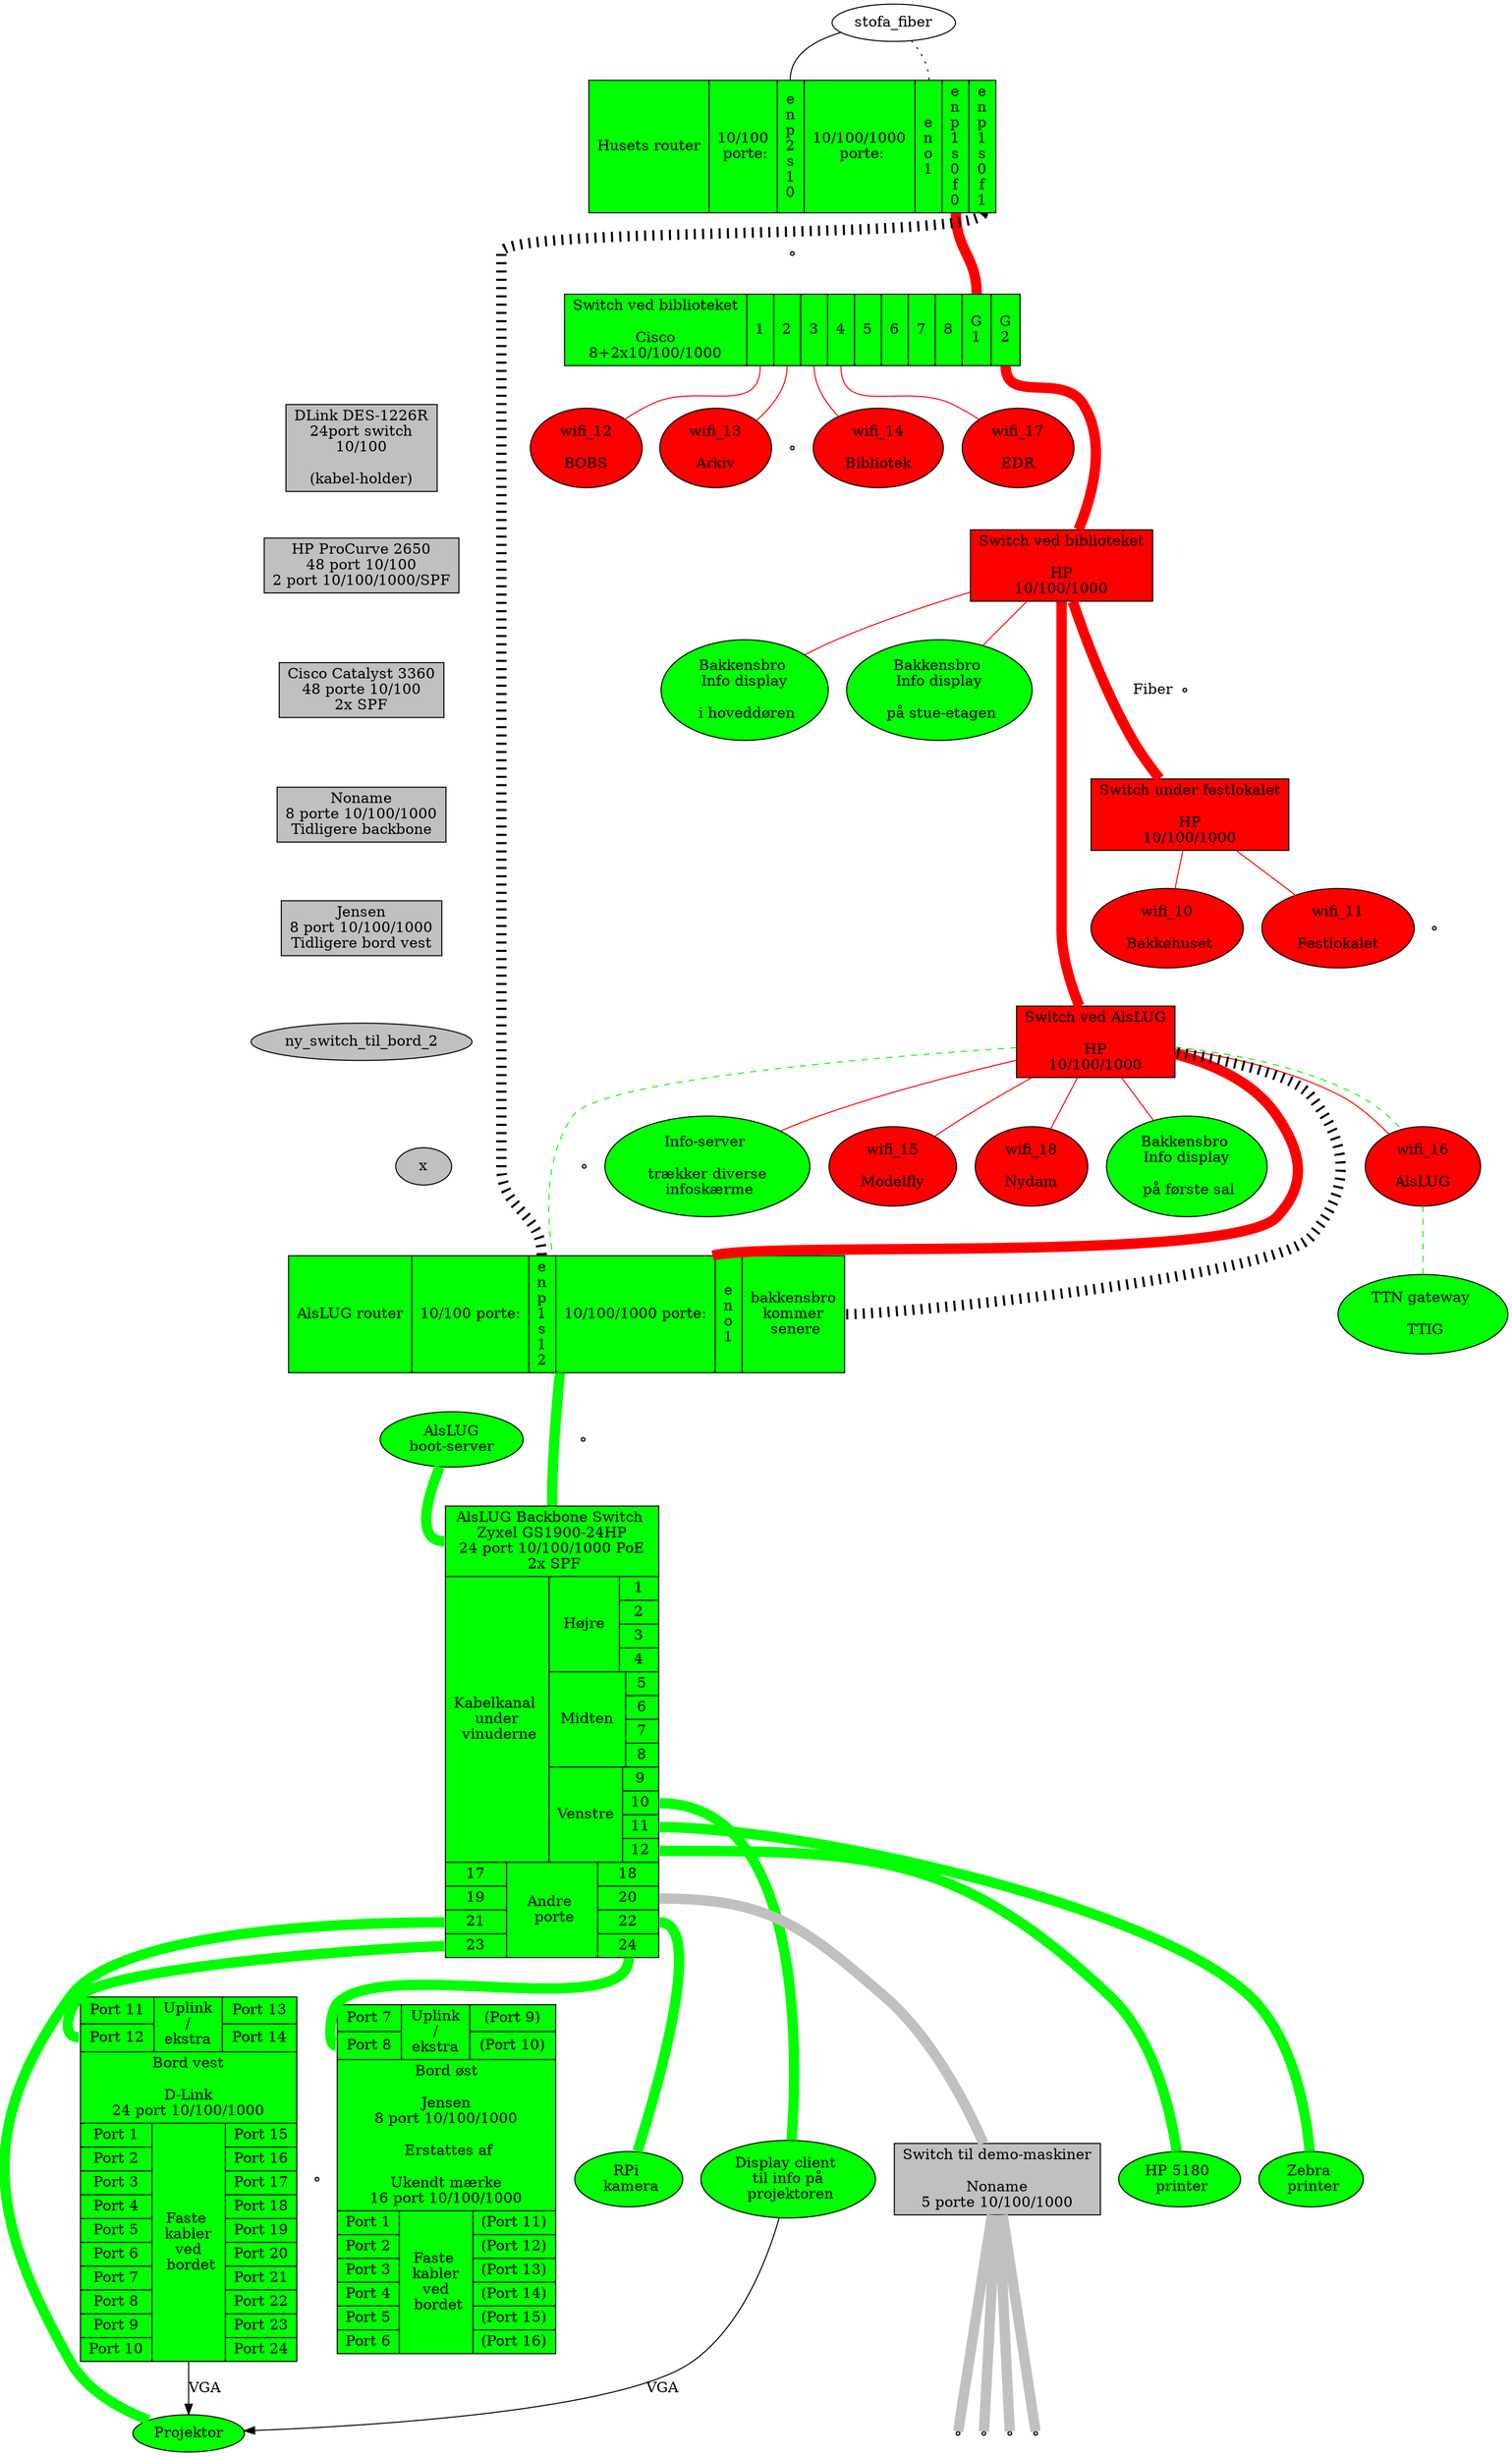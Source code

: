 digraph xxx {
  edge [ dir=none penwidth=100 ];

  node [ style=filled fillcolor=red ];
  husets_router [ fillcolor=green shape=record label="Husets router
					| 10/100\n porte:
					|<enp2s10> e\nn\np\n2\ns\n1\n0
					| 10/100/1000\n porte:
  					|<eno1> e\nn\no\n1
					|<enp1s0f0> e\nn\np\n1\ns\n0\nf\n0
					|<enp1s0f1> e\nn\np\n1\ns\n0\nf\n1
  					" ];
  cisco_switch [ fillcolor=green shape=record label="Switch ved biblioteket\n\nCisco\n8+2x10/100/1000
  					|<1> 1
  					|<2> 2
  					|<3> 3
  					|<4> 4
  					|<5> 5
  					|<6> 6
  					|<7> 7
  					|<8> 8
  					|<gi1> G\n1
  					|<gi2> G\n2
					" ];
  husets_switch_1 [ shape=box label="Switch ved biblioteket\n\nHP\n10/100/1000" ];
  husets_switch_2 [ shape=box label="Switch ved AlsLUG\n\nHP\n10/100/1000" ];
  festlokale_switch [ shape=box label="Switch under festlokalet\n\nHP\n10/100/1000" ];
  wifi_10 [ label=" wifi_10 \n\n Bakkehuset"                  ];
  wifi_11 [ label=" wifi_11 \n\n Festlokalet "                ];
  wifi_12 [ label=" wifi_12 \n\n BOBS "                       ];
  wifi_13 [ label=" wifi_13 \n\n Arkiv "                      ];
  wifi_14 [ label=" wifi_14 \n\n Bibliotek "                  ];
  wifi_15 [ label=" wifi_15 \n\n Modelfly "                   ];
  wifi_16 [ label=" wifi_16 \n\n AlsLUG "                     ];
  wifi_17 [ label=" wifi_17 \n\n EDR "                        ];
  wifi_18 [ label=" wifi_18 \n\n Nydam "                      ];
  
  node [ style=filled fillcolor=green ];
  AlsLUG_TTIG		[ label="TTN gateway \n\n TTIG"					];
  bakkensbro_info_doer	[ label="Bakkensbro \n Info display \n\n i hoveddøren"		];
  bakkensbro_info_stuen	[ label="Bakkensbro \n Info display \n\n på stue-etagen"	];
  bakkensbro_info_1_sal	[ label="Bakkensbro \n Info display \n\n på første sal"		];
  info_server		[ label="Info-server \n\n trækker diverse \n infoskærme"	];
  alslug_router [ shape=record label="AlsLUG router
					| 10/100 porte:
  					|<enp1s12> e\nn\np\n1\ns\n1\n2
					| 10/100/1000 porte:
					|<eno1> e\nn\no\n1
					|<bakkensbro> bakkensbro\nkommer\n senere
					" ];
  husets_router:enp1s0f1 -> alslug_router:enp1s12 [ style=dotted penwidth=10];
  alslug_router:bakkensbro -> husets_switch_2 [ style=dotted penwidth=10];
  alslug_gl_bootserver [ label="AlsLUG\nboot-server" ];
  alslug_projektor_client [ label="Display client \n til info på \n projektoren" ];
  alslug_backbone_switch [ shape=record label="{<any> AlsLUG Backbone Switch \n Zyxel GS1900-24HP \n 24 port 10/100/1000 PoE \n 2x SPF|{Kabelkanal \n under \n vinuderne
		|{
			{Højre	|{	<1> 1	|	<2> 2	|	<3> 3	|	<4> 4	}}|
			{Midten	|{	<5> 5	|	<6> 6	|	<7> 7	|	<8>8	}}|
			{Venstre|{	<9> 9	|	<10>10	|	<11>11	|	<12>12	}}
		}}|{{{
			{<17>17|<18>19|<21>21|<23>23}
			|Andre \n porte|
			{<18>18|<20>20|<22>22|<24>24}
		}}}}"];
  alslug_projektor [ label="Projektor" ]
  alslug_hp5180 [ label="HP 5180 \n printer" ]
  alslug_zebra [ label="Zebra \n printer" ]
  RPi_camera [ label="RPi \n kamera" ]
  bord_1 [ shape=record label="{
  		{
  			{<11> Port 11|<12> Port 12}
			|Uplink\n/\nekstra|
			{<13> Port 13|<14> Port 14}
		}
		|<bord> Bord vest\n\nD-Link\n24 port 10/100/1000|
		{
			{Port 1|Port 2|Port 3|Port 4|Port 5|Port 6|Port 7|Port 8|Port 9|Port 10}
			|Faste \n kabler \n ved \n bordet|
			{Port 15|Port 16|Port 17|Port 18|Port 19|Port 20|Port 21|Port 22|Port 23|Port 24}
		}
		}"];
  bord_2 [ shape=record label="{
  		{
  			{<7> Port 7|<8> Port 8}
			|Uplink\n/\nekstra|
  			{<9> (Port 9)|<10> (Port 10)}
		}
		|<bord> Bord øst\n\nJensen\n8 port 10/100/1000\n\n Erstattes af\n\nUkendt mærke\n16 port 10/100/1000|
		{
			{Port 1|Port 2|Port 3|Port 4|Port 5|Port 6}
			|Faste \n kabler \n ved \n bordet|
			{(Port 11)|(Port 12)|(Port 13)|(Port 14)|(Port 15)|(Port 16)}
		}
		}"];
 
  // Udstyr som pt ikke bruges
  node [ style=filled fillcolor=gray ];
  switch_24p      [ shape=box label="DLink DES-1226R\n24port switch\n10/100\n\n(kabel-holder)"];
  switch_48p      [ shape=box label="HP ProCurve 2650\n48 port 10/100\n2 port 10/100/1000/SPF"];
  switch_48p_poe  [ shape=box label="Cisco Catalyst 3360\n48 porte 10/100\n2x SPF"];
  switch_5p       [ shape=box label="Switch til demo-maskiner\n\nNoname\n5 porte 10/100/1000" ];
  switch_8p       [ shape=box label="Noname\n8 porte 10/100/1000\nTidligere backbone" ];
  switch_8p_vest    [ shape=box label="Jensen\n8 port 10/100/1000\nTidligere bord vest" ];
  
  switch_24p -> switch_48p -> switch_48p_poe -> switch_8p -> switch_8p_vest -> ny_switch_til_bord_2 -> x -> alslug_router [ color=invis ];
  
  
  node [ style=normal ];
  // Internet forbindelser
  stofa_fiber      -> husets_router:enp2s10	[ penwidth=1 fillcolor=black style=filled ];
  stofa_fiber      -> husets_router:eno1	[ penwidth=1 fillcolor=black style=dotted ];
  
  // Husets forbindelser
  edge  [ color=red style=solid ];
  husets_router:enp1s0f0 -> cisco_switch:gi1                                                                                     [ penwidth=10 ];
                            cisco_switch:1 ->                          wifi_12                                                   [ penwidth=1 ];
                            cisco_switch:2 ->                                  wifi_13                                           [ penwidth=1 ];
                            cisco_switch:3 ->                                          wifi_14                                   [ penwidth=1 ];
                            cisco_switch:4 ->                                                                  wifi_17           [ penwidth=1 ];
                            cisco_switch:gi2 -> husets_switch_1                                                                  [ penwidth=10 ];
                                                husets_switch_1 -> { bakkensbro_info_doer bakkensbro_info_stuen }                [ penwidth=1 ];
                                                husets_switch_1 -> festlokale_switch                                             [ penwidth=10 label="Fiber" ];
          	                                                   festlokale_switch -> { wifi_10 wifi_11                      } [ penwidth=1 ];
                                                husets_switch_1 -> husets_switch_2                                               [ penwidth=10 color=red ];
                                                                   husets_switch_2 -> alslug_router:wan                          [ penwidth=10 color=red ];
                                                                   husets_switch_2 -> {        wifi_15 wifi_16         wifi_18 } [ penwidth=1 ];
                                                                   husets_switch_2 -> { bakkensbro_info_1_sal info_server }      [ penwidth=1 ];


  // VLAN forbindelser over bakkensbros netværk
  edge  [ color=green style=dashed ];
  husets_switch_2 -> { alslug_router:wan wifi_16 }                                                                    [ penwidth=1 ];

  // Interne forbindelser
  edge [ color=green style=solid penwidth=10 ];
  node [ shape=point ];
  
  {alslug_router:eno1 alslug_gl_bootserver} -> alslug_backbone_switch:any;
  alslug_backbone_switch:12 -> alslug_hp5180;
  alslug_backbone_switch:11 -> alslug_zebra;
  alslug_backbone_switch:10 -> alslug_projektor_client;
  alslug_backbone_switch:20 -> switch_5p -> { demo_1 demo_2 demo_3 demo_4 } [ color=gray ];
  alslug_backbone_switch:21 -> alslug_projektor;
  alslug_backbone_switch:22 -> RPi_camera;
  alslug_backbone_switch:23 -> bord_1:12;
  alslug_backbone_switch:24 -> bord_2:8;

  alslug_projektor_client -> alslug_projektor [ color=black penwidth=1 label="VGA" dir=forward ];
  bord_1 -> alslug_projektor [ color=black penwidth=1 label="VGA" dir=forward ];
  wifi_16 -> AlsLUG_TTIG [ penwidth=1 style=dashed ];
  
  {
    edge [ color=invis ];
    node [ shape=point ];
    husets_router
    		-> _X_1_ -> cisco_switch
		-> _X_2_ -> husets_switch_1
		-> _X_3_ -> festlokale_switch
		-> _X_4_ -> husets_switch_2
		-> _X_5_ -> alslug_router
		-> _X_6_ -> alslug_backbone_switch
		-> _X_7_;
  }

  subgraph {
    rank = same;
#    alslug_projektor;
#    alslug_hp5180;
    alslug_backbone_switch;
  }
}

